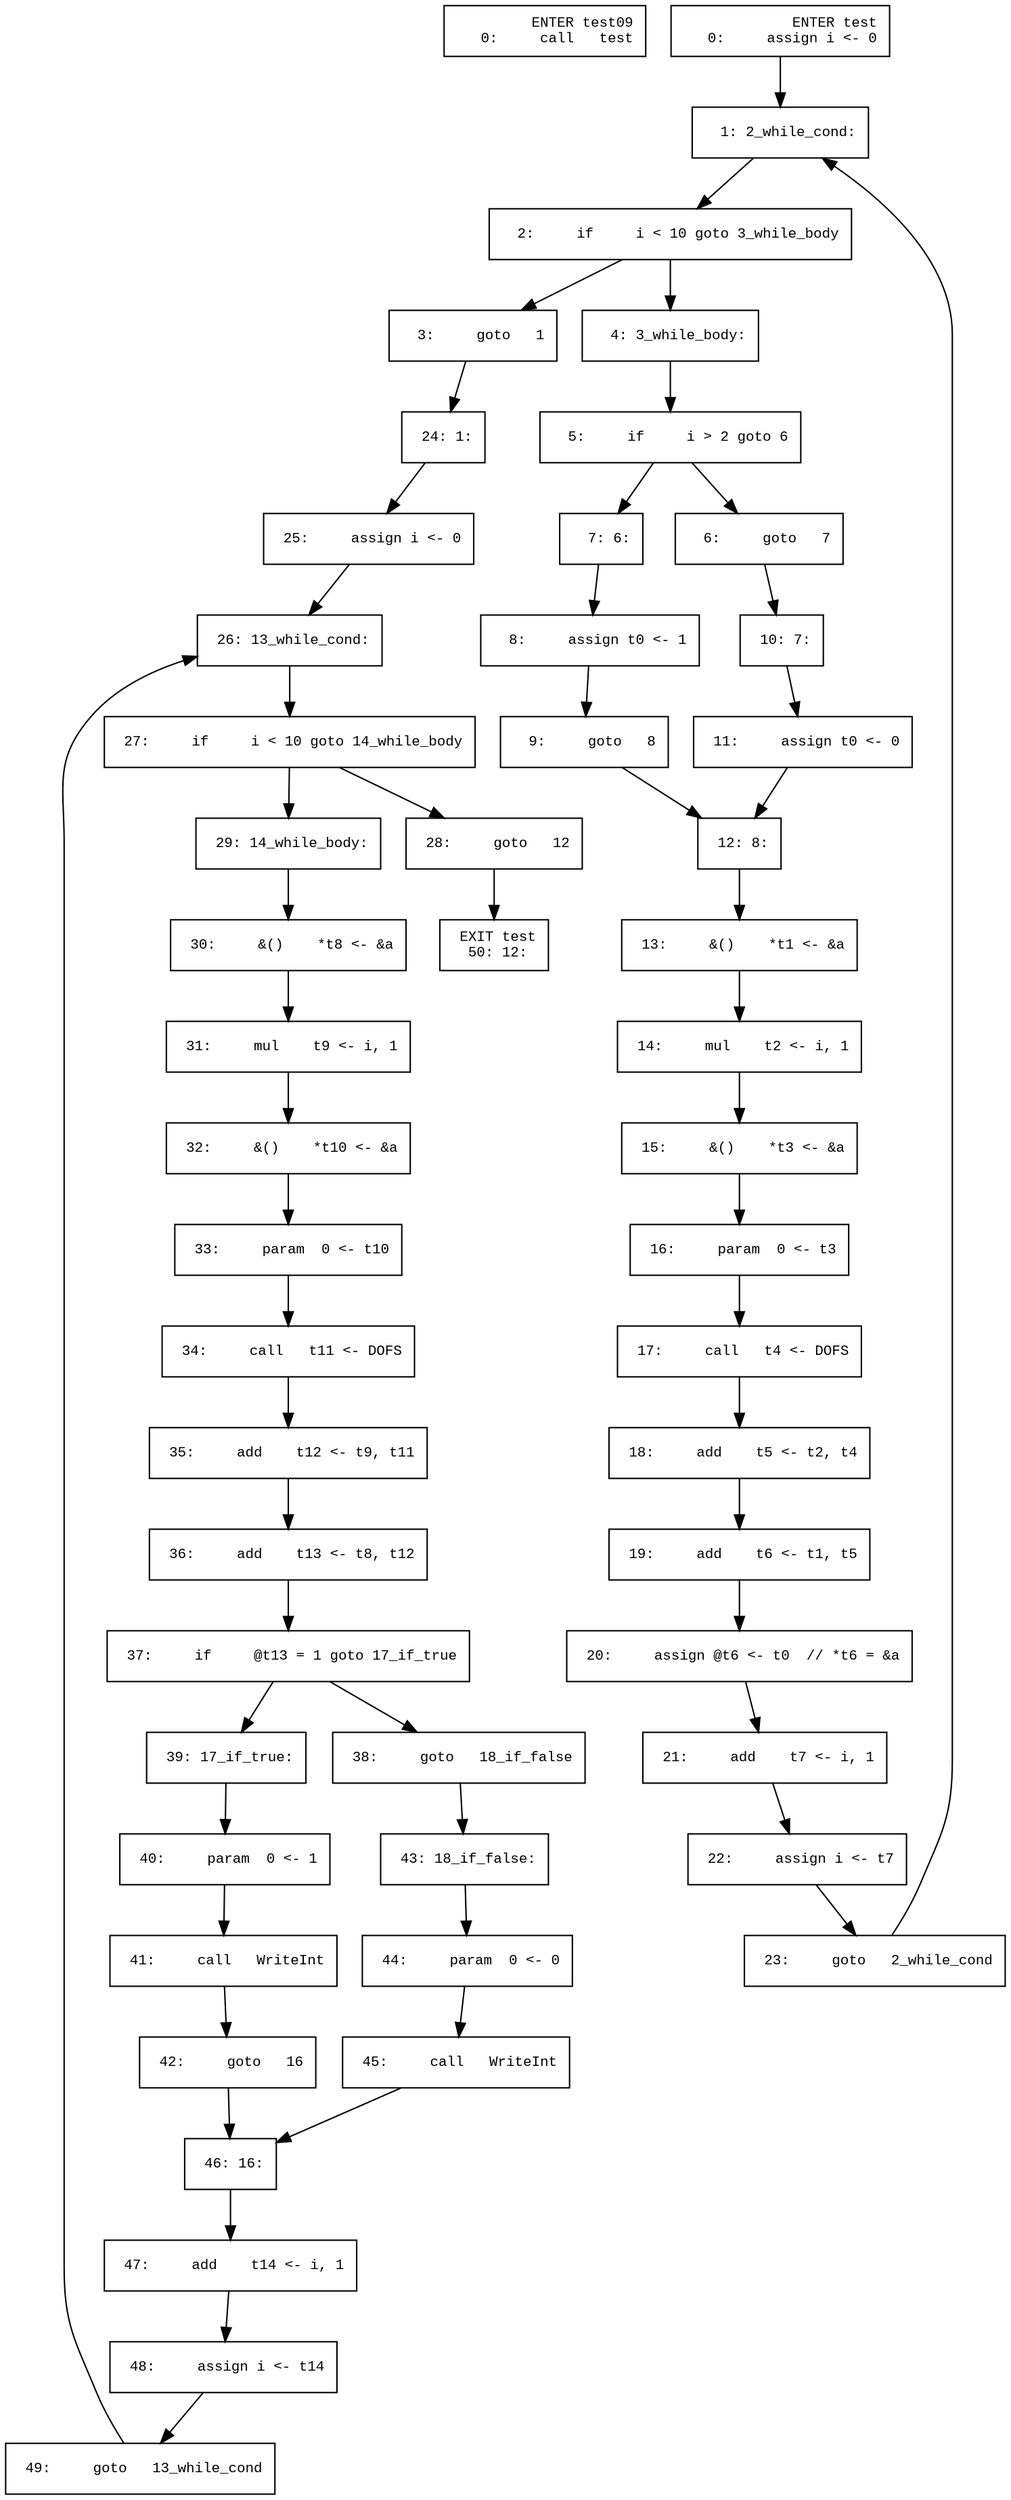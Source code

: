 digraph CFG {
  graph [fontname="Times New Roman",fontsize=10];
  node  [fontname="Courier New",fontsize=10];
  edge  [fontname="Times New Roman",fontsize=10];
// scope 'test09'
node0 [label=" ENTER test09\r   0:     call   test\l",shape=box];
// scope 'test'
node1 [label=" ENTER test\r   0:     assign i <- 0\l",shape=box];
node1 -> node2;
node2 [label="  1: 2_while_cond:\l",shape=box];
node2 -> node3;
node3 [label="  2:     if     i < 10 goto 3_while_body\l",shape=box];
node3 -> node5;
node3 -> node4;
node4 [label="  3:     goto   1\l",shape=box];
node4 -> node25;
node5 [label="  4: 3_while_body:\l",shape=box];
node5 -> node6;
node6 [label="  5:     if     i > 2 goto 6\l",shape=box];
node6 -> node8;
node6 -> node7;
node7 [label="  6:     goto   7\l",shape=box];
node7 -> node11;
node8 [label="  7: 6:\l",shape=box];
node8 -> node9;
node9 [label="  8:     assign t0 <- 1\l",shape=box];
node9 -> node10;
node10 [label="  9:     goto   8\l",shape=box];
node10 -> node13;
node11 [label=" 10: 7:\l",shape=box];
node11 -> node12;
node12 [label=" 11:     assign t0 <- 0\l",shape=box];
node12 -> node13;
node13 [label=" 12: 8:\l",shape=box];
node13 -> node14;
node14 [label=" 13:     &()    *t1 <- &a\l",shape=box];
node14 -> node15;
node15 [label=" 14:     mul    t2 <- i, 1\l",shape=box];
node15 -> node16;
node16 [label=" 15:     &()    *t3 <- &a\l",shape=box];
node16 -> node17;
node17 [label=" 16:     param  0 <- t3\l",shape=box];
node17 -> node18;
node18 [label=" 17:     call   t4 <- DOFS\l",shape=box];
node18 -> node19;
node19 [label=" 18:     add    t5 <- t2, t4\l",shape=box];
node19 -> node20;
node20 [label=" 19:     add    t6 <- t1, t5\l",shape=box];
node20 -> node21;
node21 [label=" 20:     assign @t6 <- t0  // *t6 = &a\l",shape=box];
node21 -> node22;
node22 [label=" 21:     add    t7 <- i, 1\l",shape=box];
node22 -> node23;
node23 [label=" 22:     assign i <- t7\l",shape=box];
node23 -> node24;
node24 [label=" 23:     goto   2_while_cond\l",shape=box];
node24 -> node2;
node25 [label=" 24: 1:\l",shape=box];
node25 -> node26;
node26 [label=" 25:     assign i <- 0\l",shape=box];
node26 -> node27;
node27 [label=" 26: 13_while_cond:\l",shape=box];
node27 -> node28;
node28 [label=" 27:     if     i < 10 goto 14_while_body\l",shape=box];
node28 -> node30;
node28 -> node29;
node29 [label=" 28:     goto   12\l",shape=box];
node29 -> node51;
node30 [label=" 29: 14_while_body:\l",shape=box];
node30 -> node31;
node31 [label=" 30:     &()    *t8 <- &a\l",shape=box];
node31 -> node32;
node32 [label=" 31:     mul    t9 <- i, 1\l",shape=box];
node32 -> node33;
node33 [label=" 32:     &()    *t10 <- &a\l",shape=box];
node33 -> node34;
node34 [label=" 33:     param  0 <- t10\l",shape=box];
node34 -> node35;
node35 [label=" 34:     call   t11 <- DOFS\l",shape=box];
node35 -> node36;
node36 [label=" 35:     add    t12 <- t9, t11\l",shape=box];
node36 -> node37;
node37 [label=" 36:     add    t13 <- t8, t12\l",shape=box];
node37 -> node38;
node38 [label=" 37:     if     @t13 = 1 goto 17_if_true\l",shape=box];
node38 -> node40;
node38 -> node39;
node39 [label=" 38:     goto   18_if_false\l",shape=box];
node39 -> node44;
node40 [label=" 39: 17_if_true:\l",shape=box];
node40 -> node41;
node41 [label=" 40:     param  0 <- 1\l",shape=box];
node41 -> node42;
node42 [label=" 41:     call   WriteInt\l",shape=box];
node42 -> node43;
node43 [label=" 42:     goto   16\l",shape=box];
node43 -> node47;
node44 [label=" 43: 18_if_false:\l",shape=box];
node44 -> node45;
node45 [label=" 44:     param  0 <- 0\l",shape=box];
node45 -> node46;
node46 [label=" 45:     call   WriteInt\l",shape=box];
node46 -> node47;
node47 [label=" 46: 16:\l",shape=box];
node47 -> node48;
node48 [label=" 47:     add    t14 <- i, 1\l",shape=box];
node48 -> node49;
node49 [label=" 48:     assign i <- t14\l",shape=box];
node49 -> node50;
node50 [label=" 49:     goto   13_while_cond\l",shape=box];
node50 -> node27;
node51 [label=" EXIT test\r  50: 12:\l",shape=box];
}
